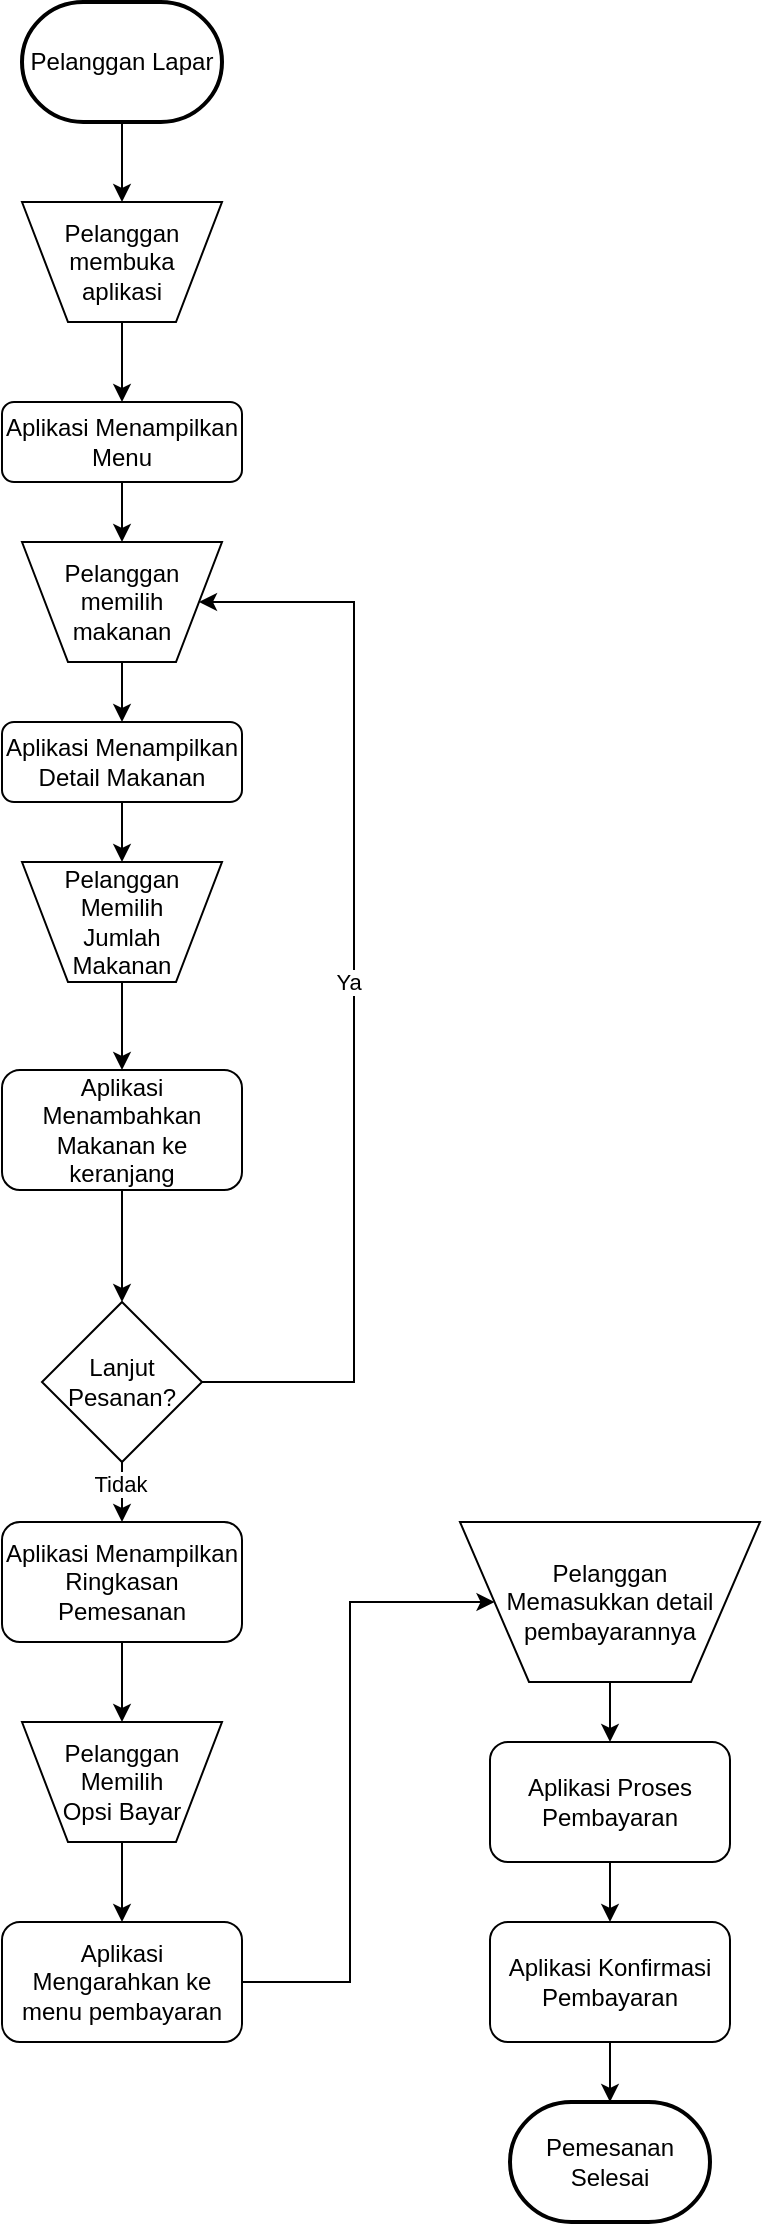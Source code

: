 <mxfile version="23.0.2" type="device">
  <diagram id="C5RBs43oDa-KdzZeNtuy" name="Page-1">
    <mxGraphModel dx="1884" dy="1189" grid="1" gridSize="10" guides="1" tooltips="1" connect="1" arrows="1" fold="1" page="1" pageScale="1" pageWidth="827" pageHeight="1169" math="0" shadow="0">
      <root>
        <mxCell id="WIyWlLk6GJQsqaUBKTNV-0" />
        <mxCell id="WIyWlLk6GJQsqaUBKTNV-1" parent="WIyWlLk6GJQsqaUBKTNV-0" />
        <mxCell id="Glf48mm-ERDu-e3y7JmT-5" value="" style="edgeStyle=orthogonalEdgeStyle;rounded=0;orthogonalLoop=1;jettySize=auto;html=1;" edge="1" parent="WIyWlLk6GJQsqaUBKTNV-1" source="Glf48mm-ERDu-e3y7JmT-1" target="Glf48mm-ERDu-e3y7JmT-4">
          <mxGeometry relative="1" as="geometry" />
        </mxCell>
        <mxCell id="Glf48mm-ERDu-e3y7JmT-1" value="Pelanggan Lapar" style="strokeWidth=2;html=1;shape=mxgraph.flowchart.terminator;whiteSpace=wrap;" vertex="1" parent="WIyWlLk6GJQsqaUBKTNV-1">
          <mxGeometry x="336" y="40" width="100" height="60" as="geometry" />
        </mxCell>
        <mxCell id="Glf48mm-ERDu-e3y7JmT-2" value="Pemesanan Selesai" style="strokeWidth=2;html=1;shape=mxgraph.flowchart.terminator;whiteSpace=wrap;" vertex="1" parent="WIyWlLk6GJQsqaUBKTNV-1">
          <mxGeometry x="580" y="1090" width="100" height="60" as="geometry" />
        </mxCell>
        <mxCell id="Glf48mm-ERDu-e3y7JmT-7" value="" style="edgeStyle=orthogonalEdgeStyle;rounded=0;orthogonalLoop=1;jettySize=auto;html=1;" edge="1" parent="WIyWlLk6GJQsqaUBKTNV-1" source="Glf48mm-ERDu-e3y7JmT-4" target="Glf48mm-ERDu-e3y7JmT-6">
          <mxGeometry relative="1" as="geometry" />
        </mxCell>
        <mxCell id="Glf48mm-ERDu-e3y7JmT-4" value="Pelanggan membuka &lt;br&gt;aplikasi" style="verticalLabelPosition=middle;verticalAlign=middle;html=1;shape=trapezoid;perimeter=trapezoidPerimeter;whiteSpace=wrap;size=0.23;arcSize=10;flipV=1;labelPosition=center;align=center;" vertex="1" parent="WIyWlLk6GJQsqaUBKTNV-1">
          <mxGeometry x="336" y="140" width="100" height="60" as="geometry" />
        </mxCell>
        <mxCell id="Glf48mm-ERDu-e3y7JmT-9" value="" style="edgeStyle=orthogonalEdgeStyle;rounded=0;orthogonalLoop=1;jettySize=auto;html=1;" edge="1" parent="WIyWlLk6GJQsqaUBKTNV-1" source="Glf48mm-ERDu-e3y7JmT-6" target="Glf48mm-ERDu-e3y7JmT-8">
          <mxGeometry relative="1" as="geometry" />
        </mxCell>
        <mxCell id="Glf48mm-ERDu-e3y7JmT-6" value="Aplikasi Menampilkan Menu" style="rounded=1;whiteSpace=wrap;html=1;fontSize=12;glass=0;strokeWidth=1;shadow=0;" vertex="1" parent="WIyWlLk6GJQsqaUBKTNV-1">
          <mxGeometry x="326" y="240" width="120" height="40" as="geometry" />
        </mxCell>
        <mxCell id="Glf48mm-ERDu-e3y7JmT-11" value="" style="edgeStyle=orthogonalEdgeStyle;rounded=0;orthogonalLoop=1;jettySize=auto;html=1;" edge="1" parent="WIyWlLk6GJQsqaUBKTNV-1" source="Glf48mm-ERDu-e3y7JmT-8" target="Glf48mm-ERDu-e3y7JmT-10">
          <mxGeometry relative="1" as="geometry" />
        </mxCell>
        <mxCell id="Glf48mm-ERDu-e3y7JmT-8" value="Pelanggan memilih &lt;br&gt;makanan" style="verticalLabelPosition=middle;verticalAlign=middle;html=1;shape=trapezoid;perimeter=trapezoidPerimeter;whiteSpace=wrap;size=0.23;arcSize=10;flipV=1;labelPosition=center;align=center;" vertex="1" parent="WIyWlLk6GJQsqaUBKTNV-1">
          <mxGeometry x="336" y="310" width="100" height="60" as="geometry" />
        </mxCell>
        <mxCell id="Glf48mm-ERDu-e3y7JmT-13" value="" style="edgeStyle=orthogonalEdgeStyle;rounded=0;orthogonalLoop=1;jettySize=auto;html=1;" edge="1" parent="WIyWlLk6GJQsqaUBKTNV-1" source="Glf48mm-ERDu-e3y7JmT-10" target="Glf48mm-ERDu-e3y7JmT-12">
          <mxGeometry relative="1" as="geometry" />
        </mxCell>
        <mxCell id="Glf48mm-ERDu-e3y7JmT-10" value="Aplikasi Menampilkan Detail Makanan" style="rounded=1;whiteSpace=wrap;html=1;fontSize=12;glass=0;strokeWidth=1;shadow=0;" vertex="1" parent="WIyWlLk6GJQsqaUBKTNV-1">
          <mxGeometry x="326" y="400" width="120" height="40" as="geometry" />
        </mxCell>
        <mxCell id="Glf48mm-ERDu-e3y7JmT-15" value="" style="edgeStyle=orthogonalEdgeStyle;rounded=0;orthogonalLoop=1;jettySize=auto;html=1;" edge="1" parent="WIyWlLk6GJQsqaUBKTNV-1" source="Glf48mm-ERDu-e3y7JmT-12" target="Glf48mm-ERDu-e3y7JmT-14">
          <mxGeometry relative="1" as="geometry" />
        </mxCell>
        <mxCell id="Glf48mm-ERDu-e3y7JmT-12" value="Pelanggan&lt;br&gt;Memilih&lt;br&gt;Jumlah&lt;br&gt;Makanan" style="verticalLabelPosition=middle;verticalAlign=middle;html=1;shape=trapezoid;perimeter=trapezoidPerimeter;whiteSpace=wrap;size=0.23;arcSize=10;flipV=1;labelPosition=center;align=center;" vertex="1" parent="WIyWlLk6GJQsqaUBKTNV-1">
          <mxGeometry x="336" y="470" width="100" height="60" as="geometry" />
        </mxCell>
        <mxCell id="Glf48mm-ERDu-e3y7JmT-18" value="" style="edgeStyle=orthogonalEdgeStyle;rounded=0;orthogonalLoop=1;jettySize=auto;html=1;" edge="1" parent="WIyWlLk6GJQsqaUBKTNV-1" source="Glf48mm-ERDu-e3y7JmT-14" target="Glf48mm-ERDu-e3y7JmT-16">
          <mxGeometry relative="1" as="geometry" />
        </mxCell>
        <mxCell id="Glf48mm-ERDu-e3y7JmT-14" value="Aplikasi Menambahkan Makanan ke keranjang" style="rounded=1;whiteSpace=wrap;html=1;fontSize=12;glass=0;strokeWidth=1;shadow=0;" vertex="1" parent="WIyWlLk6GJQsqaUBKTNV-1">
          <mxGeometry x="326" y="574" width="120" height="60" as="geometry" />
        </mxCell>
        <mxCell id="Glf48mm-ERDu-e3y7JmT-17" style="edgeStyle=orthogonalEdgeStyle;rounded=0;orthogonalLoop=1;jettySize=auto;html=1;entryX=1;entryY=0.5;entryDx=0;entryDy=0;" edge="1" parent="WIyWlLk6GJQsqaUBKTNV-1" source="Glf48mm-ERDu-e3y7JmT-16" target="Glf48mm-ERDu-e3y7JmT-8">
          <mxGeometry relative="1" as="geometry">
            <mxPoint x="486" y="350" as="targetPoint" />
            <Array as="points">
              <mxPoint x="502" y="730" />
              <mxPoint x="502" y="340" />
            </Array>
          </mxGeometry>
        </mxCell>
        <mxCell id="Glf48mm-ERDu-e3y7JmT-19" value="Ya" style="edgeLabel;html=1;align=center;verticalAlign=middle;resizable=0;points=[];" vertex="1" connectable="0" parent="Glf48mm-ERDu-e3y7JmT-17">
          <mxGeometry x="-0.79" relative="1" as="geometry">
            <mxPoint x="16" y="-200" as="offset" />
          </mxGeometry>
        </mxCell>
        <mxCell id="Glf48mm-ERDu-e3y7JmT-20" value="" style="edgeStyle=orthogonalEdgeStyle;rounded=0;orthogonalLoop=1;jettySize=auto;html=1;entryX=0.5;entryY=0;entryDx=0;entryDy=0;" edge="1" parent="WIyWlLk6GJQsqaUBKTNV-1" source="Glf48mm-ERDu-e3y7JmT-16" target="Glf48mm-ERDu-e3y7JmT-21">
          <mxGeometry relative="1" as="geometry" />
        </mxCell>
        <mxCell id="Glf48mm-ERDu-e3y7JmT-23" value="Tidak" style="edgeLabel;html=1;align=center;verticalAlign=middle;resizable=0;points=[];" vertex="1" connectable="0" parent="Glf48mm-ERDu-e3y7JmT-20">
          <mxGeometry x="-0.618" y="-1" relative="1" as="geometry">
            <mxPoint y="1" as="offset" />
          </mxGeometry>
        </mxCell>
        <mxCell id="Glf48mm-ERDu-e3y7JmT-16" value="Lanjut Pesanan?" style="rhombus;whiteSpace=wrap;html=1;" vertex="1" parent="WIyWlLk6GJQsqaUBKTNV-1">
          <mxGeometry x="346" y="690" width="80" height="80" as="geometry" />
        </mxCell>
        <mxCell id="Glf48mm-ERDu-e3y7JmT-25" value="" style="edgeStyle=orthogonalEdgeStyle;rounded=0;orthogonalLoop=1;jettySize=auto;html=1;" edge="1" parent="WIyWlLk6GJQsqaUBKTNV-1" source="Glf48mm-ERDu-e3y7JmT-21" target="Glf48mm-ERDu-e3y7JmT-24">
          <mxGeometry relative="1" as="geometry" />
        </mxCell>
        <mxCell id="Glf48mm-ERDu-e3y7JmT-21" value="Aplikasi Menampilkan Ringkasan Pemesanan" style="rounded=1;whiteSpace=wrap;html=1;fontSize=12;glass=0;strokeWidth=1;shadow=0;" vertex="1" parent="WIyWlLk6GJQsqaUBKTNV-1">
          <mxGeometry x="326" y="800" width="120" height="60" as="geometry" />
        </mxCell>
        <mxCell id="Glf48mm-ERDu-e3y7JmT-27" value="" style="edgeStyle=orthogonalEdgeStyle;rounded=0;orthogonalLoop=1;jettySize=auto;html=1;" edge="1" parent="WIyWlLk6GJQsqaUBKTNV-1" source="Glf48mm-ERDu-e3y7JmT-24" target="Glf48mm-ERDu-e3y7JmT-26">
          <mxGeometry relative="1" as="geometry" />
        </mxCell>
        <mxCell id="Glf48mm-ERDu-e3y7JmT-24" value="Pelanggan&lt;br&gt;Memilih&lt;br&gt;Opsi Bayar" style="verticalLabelPosition=middle;verticalAlign=middle;html=1;shape=trapezoid;perimeter=trapezoidPerimeter;whiteSpace=wrap;size=0.23;arcSize=10;flipV=1;labelPosition=center;align=center;" vertex="1" parent="WIyWlLk6GJQsqaUBKTNV-1">
          <mxGeometry x="336" y="900" width="100" height="60" as="geometry" />
        </mxCell>
        <mxCell id="Glf48mm-ERDu-e3y7JmT-35" style="edgeStyle=orthogonalEdgeStyle;rounded=0;orthogonalLoop=1;jettySize=auto;html=1;entryX=0;entryY=0.5;entryDx=0;entryDy=0;" edge="1" parent="WIyWlLk6GJQsqaUBKTNV-1" source="Glf48mm-ERDu-e3y7JmT-26" target="Glf48mm-ERDu-e3y7JmT-28">
          <mxGeometry relative="1" as="geometry">
            <Array as="points">
              <mxPoint x="500" y="1030" />
              <mxPoint x="500" y="840" />
            </Array>
          </mxGeometry>
        </mxCell>
        <mxCell id="Glf48mm-ERDu-e3y7JmT-26" value="Aplikasi Mengarahkan ke menu pembayaran" style="rounded=1;whiteSpace=wrap;html=1;fontSize=12;glass=0;strokeWidth=1;shadow=0;" vertex="1" parent="WIyWlLk6GJQsqaUBKTNV-1">
          <mxGeometry x="326" y="1000" width="120" height="60" as="geometry" />
        </mxCell>
        <mxCell id="Glf48mm-ERDu-e3y7JmT-31" value="" style="edgeStyle=orthogonalEdgeStyle;rounded=0;orthogonalLoop=1;jettySize=auto;html=1;" edge="1" parent="WIyWlLk6GJQsqaUBKTNV-1" source="Glf48mm-ERDu-e3y7JmT-28" target="Glf48mm-ERDu-e3y7JmT-30">
          <mxGeometry relative="1" as="geometry" />
        </mxCell>
        <mxCell id="Glf48mm-ERDu-e3y7JmT-28" value="Pelanggan &lt;br&gt;Memasukkan detail pembayarannya" style="verticalLabelPosition=middle;verticalAlign=middle;html=1;shape=trapezoid;perimeter=trapezoidPerimeter;whiteSpace=wrap;size=0.23;arcSize=10;flipV=1;labelPosition=center;align=center;" vertex="1" parent="WIyWlLk6GJQsqaUBKTNV-1">
          <mxGeometry x="555" y="800" width="150" height="80" as="geometry" />
        </mxCell>
        <mxCell id="Glf48mm-ERDu-e3y7JmT-33" value="" style="edgeStyle=orthogonalEdgeStyle;rounded=0;orthogonalLoop=1;jettySize=auto;html=1;" edge="1" parent="WIyWlLk6GJQsqaUBKTNV-1" source="Glf48mm-ERDu-e3y7JmT-30" target="Glf48mm-ERDu-e3y7JmT-32">
          <mxGeometry relative="1" as="geometry" />
        </mxCell>
        <mxCell id="Glf48mm-ERDu-e3y7JmT-30" value="Aplikasi Proses Pembayaran" style="rounded=1;whiteSpace=wrap;html=1;fontSize=12;glass=0;strokeWidth=1;shadow=0;" vertex="1" parent="WIyWlLk6GJQsqaUBKTNV-1">
          <mxGeometry x="570" y="910" width="120" height="60" as="geometry" />
        </mxCell>
        <mxCell id="Glf48mm-ERDu-e3y7JmT-34" value="" style="edgeStyle=orthogonalEdgeStyle;rounded=0;orthogonalLoop=1;jettySize=auto;html=1;" edge="1" parent="WIyWlLk6GJQsqaUBKTNV-1" source="Glf48mm-ERDu-e3y7JmT-32" target="Glf48mm-ERDu-e3y7JmT-2">
          <mxGeometry relative="1" as="geometry" />
        </mxCell>
        <mxCell id="Glf48mm-ERDu-e3y7JmT-32" value="Aplikasi Konfirmasi Pembayaran" style="rounded=1;whiteSpace=wrap;html=1;fontSize=12;glass=0;strokeWidth=1;shadow=0;" vertex="1" parent="WIyWlLk6GJQsqaUBKTNV-1">
          <mxGeometry x="570" y="1000" width="120" height="60" as="geometry" />
        </mxCell>
      </root>
    </mxGraphModel>
  </diagram>
</mxfile>

